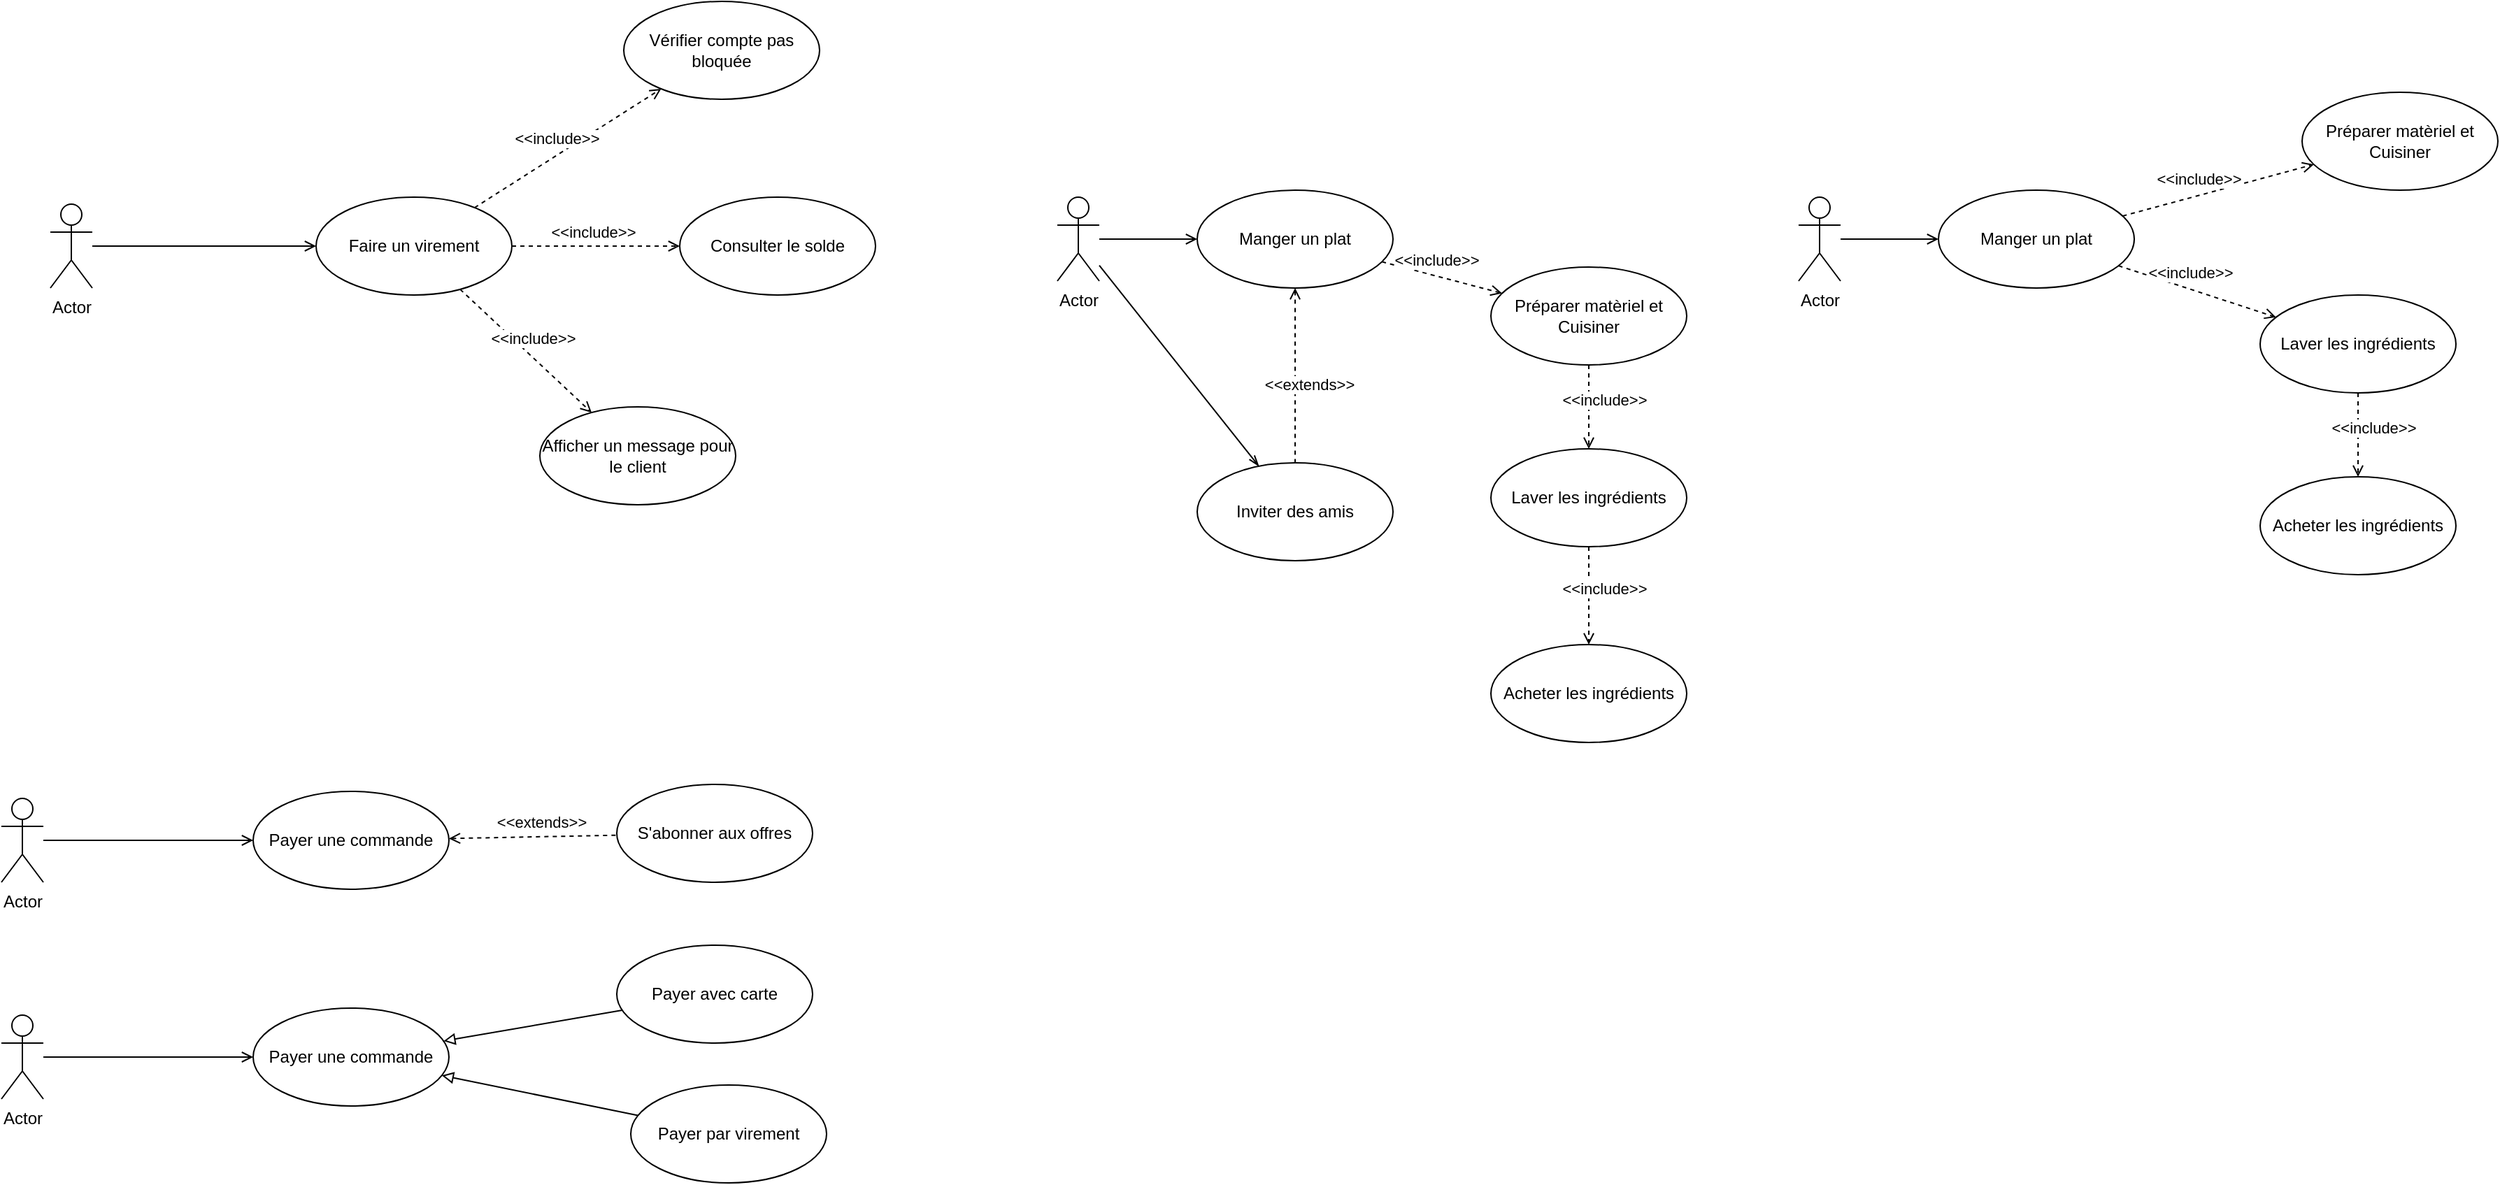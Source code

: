<mxfile version="13.9.9" type="device"><diagram id="jK-KPuJgV7j7W8kbCevo" name="Page-1"><mxGraphModel dx="1024" dy="1692" grid="1" gridSize="10" guides="1" tooltips="1" connect="1" arrows="1" fold="1" page="1" pageScale="1" pageWidth="850" pageHeight="1100" math="0" shadow="0"><root><mxCell id="0"/><mxCell id="1" parent="0"/><mxCell id="mjD24aWPr7AFjBsT4UfR-13" style="rounded=0;orthogonalLoop=1;jettySize=auto;html=1;startArrow=none;startFill=0;endArrow=open;endFill=0;" parent="1" source="mjD24aWPr7AFjBsT4UfR-7" target="mjD24aWPr7AFjBsT4UfR-8" edge="1"><mxGeometry relative="1" as="geometry"/></mxCell><mxCell id="mjD24aWPr7AFjBsT4UfR-7" value="Actor" style="shape=umlActor;verticalLabelPosition=bottom;verticalAlign=top;html=1;" parent="1" vertex="1"><mxGeometry x="170" y="-5" width="30" height="60" as="geometry"/></mxCell><mxCell id="mjD24aWPr7AFjBsT4UfR-8" value="Faire un virement" style="ellipse;whiteSpace=wrap;html=1;" parent="1" vertex="1"><mxGeometry x="360" y="-10" width="140" height="70" as="geometry"/></mxCell><mxCell id="mjD24aWPr7AFjBsT4UfR-12" value="Consulter le solde" style="ellipse;whiteSpace=wrap;html=1;" parent="1" vertex="1"><mxGeometry x="620" y="-10" width="140" height="70" as="geometry"/></mxCell><mxCell id="mjD24aWPr7AFjBsT4UfR-14" value="&amp;lt;&amp;lt;include&amp;gt;&amp;gt;" style="endArrow=open;html=1;endFill=0;dashed=1;" parent="1" source="mjD24aWPr7AFjBsT4UfR-8" target="mjD24aWPr7AFjBsT4UfR-12" edge="1"><mxGeometry x="-0.032" y="10" width="50" height="50" relative="1" as="geometry"><mxPoint x="370" y="110" as="sourcePoint"/><mxPoint x="680" y="110" as="targetPoint"/><mxPoint as="offset"/></mxGeometry></mxCell><mxCell id="mjD24aWPr7AFjBsT4UfR-16" style="rounded=0;orthogonalLoop=1;jettySize=auto;html=1;startArrow=none;startFill=0;endArrow=open;endFill=0;" parent="1" source="mjD24aWPr7AFjBsT4UfR-17" target="mjD24aWPr7AFjBsT4UfR-18" edge="1"><mxGeometry relative="1" as="geometry"/></mxCell><mxCell id="mjD24aWPr7AFjBsT4UfR-17" value="Actor" style="shape=umlActor;verticalLabelPosition=bottom;verticalAlign=top;html=1;" parent="1" vertex="1"><mxGeometry x="135" y="420" width="30" height="60" as="geometry"/></mxCell><mxCell id="mjD24aWPr7AFjBsT4UfR-18" value="Payer une commande" style="ellipse;whiteSpace=wrap;html=1;" parent="1" vertex="1"><mxGeometry x="315" y="415" width="140" height="70" as="geometry"/></mxCell><mxCell id="mjD24aWPr7AFjBsT4UfR-19" value="S'abonner aux offres" style="ellipse;whiteSpace=wrap;html=1;" parent="1" vertex="1"><mxGeometry x="575" y="410" width="140" height="70" as="geometry"/></mxCell><mxCell id="mjD24aWPr7AFjBsT4UfR-21" value="&amp;lt;&amp;lt;extends&amp;gt;&amp;gt;" style="endArrow=none;html=1;endFill=0;dashed=1;startArrow=open;startFill=0;" parent="1" source="mjD24aWPr7AFjBsT4UfR-18" target="mjD24aWPr7AFjBsT4UfR-19" edge="1"><mxGeometry x="0.097" y="10" width="50" height="50" relative="1" as="geometry"><mxPoint x="325" y="295" as="sourcePoint"/><mxPoint x="635" y="295" as="targetPoint"/><mxPoint as="offset"/></mxGeometry></mxCell><mxCell id="mjD24aWPr7AFjBsT4UfR-25" style="rounded=0;orthogonalLoop=1;jettySize=auto;html=1;startArrow=none;startFill=0;endArrow=open;endFill=0;" parent="1" source="mjD24aWPr7AFjBsT4UfR-23" target="mjD24aWPr7AFjBsT4UfR-24" edge="1"><mxGeometry relative="1" as="geometry"/></mxCell><mxCell id="mjD24aWPr7AFjBsT4UfR-23" value="Actor" style="shape=umlActor;verticalLabelPosition=bottom;verticalAlign=top;html=1;outlineConnect=0;" parent="1" vertex="1"><mxGeometry x="135" y="575" width="30" height="60" as="geometry"/></mxCell><mxCell id="mjD24aWPr7AFjBsT4UfR-40" style="rounded=0;orthogonalLoop=1;jettySize=auto;html=1;startArrow=block;startFill=0;endArrow=none;endFill=0;endSize=6;targetPerimeterSpacing=0;" parent="1" source="mjD24aWPr7AFjBsT4UfR-24" target="mjD24aWPr7AFjBsT4UfR-39" edge="1"><mxGeometry relative="1" as="geometry"/></mxCell><mxCell id="mjD24aWPr7AFjBsT4UfR-41" style="rounded=0;jettySize=auto;html=1;startArrow=block;startFill=0;endArrow=none;endFill=0;endSize=6;targetPerimeterSpacing=0;" parent="1" source="mjD24aWPr7AFjBsT4UfR-24" target="mjD24aWPr7AFjBsT4UfR-28" edge="1"><mxGeometry relative="1" as="geometry"/></mxCell><mxCell id="mjD24aWPr7AFjBsT4UfR-24" value="Payer une commande" style="ellipse;whiteSpace=wrap;html=1;" parent="1" vertex="1"><mxGeometry x="315" y="570" width="140" height="70" as="geometry"/></mxCell><mxCell id="mjD24aWPr7AFjBsT4UfR-28" value="Payer avec carte" style="ellipse;whiteSpace=wrap;html=1;" parent="1" vertex="1"><mxGeometry x="575" y="525" width="140" height="70" as="geometry"/></mxCell><mxCell id="mjD24aWPr7AFjBsT4UfR-39" value="Payer par virement" style="ellipse;whiteSpace=wrap;html=1;" parent="1" vertex="1"><mxGeometry x="585" y="625" width="140" height="70" as="geometry"/></mxCell><mxCell id="W3DSbP2ciHRi6yA_fpCX-1" value="Vérifier compte pas bloquée" style="ellipse;whiteSpace=wrap;html=1;" vertex="1" parent="1"><mxGeometry x="580" y="-150" width="140" height="70" as="geometry"/></mxCell><mxCell id="W3DSbP2ciHRi6yA_fpCX-3" value="&amp;lt;&amp;lt;include&amp;gt;&amp;gt;" style="endArrow=open;html=1;endFill=0;dashed=1;" edge="1" parent="1" source="mjD24aWPr7AFjBsT4UfR-8" target="W3DSbP2ciHRi6yA_fpCX-1"><mxGeometry x="-0.032" y="10" width="50" height="50" relative="1" as="geometry"><mxPoint x="473.428" y="-2.45" as="sourcePoint"/><mxPoint x="590" y="-50" as="targetPoint"/><mxPoint as="offset"/><Array as="points"/></mxGeometry></mxCell><mxCell id="W3DSbP2ciHRi6yA_fpCX-18" value="Afficher un message pour le client" style="ellipse;whiteSpace=wrap;html=1;" vertex="1" parent="1"><mxGeometry x="520" y="140" width="140" height="70" as="geometry"/></mxCell><mxCell id="W3DSbP2ciHRi6yA_fpCX-20" value="&amp;lt;&amp;lt;include&amp;gt;&amp;gt;" style="endArrow=open;html=1;endFill=0;dashed=1;" edge="1" parent="1" source="mjD24aWPr7AFjBsT4UfR-8" target="W3DSbP2ciHRi6yA_fpCX-18"><mxGeometry x="-0.032" y="10" width="50" height="50" relative="1" as="geometry"><mxPoint x="770" y="-40" as="sourcePoint"/><mxPoint x="616.752" y="-77.479" as="targetPoint"/><mxPoint as="offset"/><Array as="points"/></mxGeometry></mxCell><mxCell id="W3DSbP2ciHRi6yA_fpCX-22" style="rounded=0;orthogonalLoop=1;jettySize=auto;html=1;startArrow=none;startFill=0;endArrow=open;endFill=0;" edge="1" parent="1" source="W3DSbP2ciHRi6yA_fpCX-23" target="W3DSbP2ciHRi6yA_fpCX-27"><mxGeometry relative="1" as="geometry"><mxPoint x="980" y="20" as="targetPoint"/></mxGeometry></mxCell><mxCell id="W3DSbP2ciHRi6yA_fpCX-64" style="edgeStyle=none;rounded=0;orthogonalLoop=1;jettySize=auto;html=1;endArrow=openThin;endFill=0;" edge="1" parent="1" source="W3DSbP2ciHRi6yA_fpCX-23" target="W3DSbP2ciHRi6yA_fpCX-59"><mxGeometry relative="1" as="geometry"/></mxCell><mxCell id="W3DSbP2ciHRi6yA_fpCX-23" value="Actor" style="shape=umlActor;verticalLabelPosition=bottom;verticalAlign=top;html=1;" vertex="1" parent="1"><mxGeometry x="890" y="-10" width="30" height="60" as="geometry"/></mxCell><mxCell id="W3DSbP2ciHRi6yA_fpCX-24" value="Acheter les ingrédients" style="ellipse;whiteSpace=wrap;html=1;" vertex="1" parent="1"><mxGeometry x="1200" y="310" width="140" height="70" as="geometry"/></mxCell><mxCell id="W3DSbP2ciHRi6yA_fpCX-25" value="Préparer matèriel et Cuisiner" style="ellipse;whiteSpace=wrap;html=1;" vertex="1" parent="1"><mxGeometry x="1200" y="40" width="140" height="70" as="geometry"/></mxCell><mxCell id="W3DSbP2ciHRi6yA_fpCX-27" value="Manger un plat" style="ellipse;whiteSpace=wrap;html=1;" vertex="1" parent="1"><mxGeometry x="990" y="-15" width="140" height="70" as="geometry"/></mxCell><mxCell id="W3DSbP2ciHRi6yA_fpCX-31" value="Laver les ingrédients" style="ellipse;whiteSpace=wrap;html=1;" vertex="1" parent="1"><mxGeometry x="1200" y="170" width="140" height="70" as="geometry"/></mxCell><mxCell id="W3DSbP2ciHRi6yA_fpCX-35" value="&amp;lt;&amp;lt;include&amp;gt;&amp;gt;" style="endArrow=open;html=1;endFill=0;dashed=1;" edge="1" parent="1" source="W3DSbP2ciHRi6yA_fpCX-27" target="W3DSbP2ciHRi6yA_fpCX-25"><mxGeometry x="-0.159" y="11" width="50" height="50" relative="1" as="geometry"><mxPoint x="1140" y="150" as="sourcePoint"/><mxPoint x="1220" y="150" as="targetPoint"/><mxPoint as="offset"/><Array as="points"/></mxGeometry></mxCell><mxCell id="W3DSbP2ciHRi6yA_fpCX-39" value="&amp;lt;&amp;lt;include&amp;gt;&amp;gt;" style="endArrow=open;html=1;endFill=0;dashed=1;" edge="1" parent="1" source="W3DSbP2ciHRi6yA_fpCX-25" target="W3DSbP2ciHRi6yA_fpCX-31"><mxGeometry x="-0.159" y="11" width="50" height="50" relative="1" as="geometry"><mxPoint x="1170" y="120" as="sourcePoint"/><mxPoint x="1217.992" y="68.76" as="targetPoint"/><mxPoint as="offset"/><Array as="points"/></mxGeometry></mxCell><mxCell id="W3DSbP2ciHRi6yA_fpCX-40" value="&amp;lt;&amp;lt;include&amp;gt;&amp;gt;" style="endArrow=open;html=1;endFill=0;dashed=1;" edge="1" parent="1" source="W3DSbP2ciHRi6yA_fpCX-31" target="W3DSbP2ciHRi6yA_fpCX-24"><mxGeometry x="-0.159" y="11" width="50" height="50" relative="1" as="geometry"><mxPoint x="1280" y="120" as="sourcePoint"/><mxPoint x="1280" y="180" as="targetPoint"/><mxPoint as="offset"/><Array as="points"/></mxGeometry></mxCell><mxCell id="W3DSbP2ciHRi6yA_fpCX-50" style="rounded=0;orthogonalLoop=1;jettySize=auto;html=1;startArrow=none;startFill=0;endArrow=open;endFill=0;" edge="1" parent="1" source="W3DSbP2ciHRi6yA_fpCX-51" target="W3DSbP2ciHRi6yA_fpCX-54"><mxGeometry relative="1" as="geometry"><mxPoint x="1510" y="20" as="targetPoint"/></mxGeometry></mxCell><mxCell id="W3DSbP2ciHRi6yA_fpCX-51" value="Actor" style="shape=umlActor;verticalLabelPosition=bottom;verticalAlign=top;html=1;" vertex="1" parent="1"><mxGeometry x="1420" y="-10" width="30" height="60" as="geometry"/></mxCell><mxCell id="W3DSbP2ciHRi6yA_fpCX-52" value="Acheter les ingrédients" style="ellipse;whiteSpace=wrap;html=1;" vertex="1" parent="1"><mxGeometry x="1750" y="190" width="140" height="70" as="geometry"/></mxCell><mxCell id="W3DSbP2ciHRi6yA_fpCX-53" value="Préparer matèriel et Cuisiner" style="ellipse;whiteSpace=wrap;html=1;" vertex="1" parent="1"><mxGeometry x="1780" y="-85" width="140" height="70" as="geometry"/></mxCell><mxCell id="W3DSbP2ciHRi6yA_fpCX-54" value="Manger un plat" style="ellipse;whiteSpace=wrap;html=1;" vertex="1" parent="1"><mxGeometry x="1520" y="-15" width="140" height="70" as="geometry"/></mxCell><mxCell id="W3DSbP2ciHRi6yA_fpCX-55" value="Laver les ingrédients" style="ellipse;whiteSpace=wrap;html=1;" vertex="1" parent="1"><mxGeometry x="1750" y="60" width="140" height="70" as="geometry"/></mxCell><mxCell id="W3DSbP2ciHRi6yA_fpCX-56" value="&amp;lt;&amp;lt;include&amp;gt;&amp;gt;" style="endArrow=open;html=1;endFill=0;dashed=1;" edge="1" parent="1" source="W3DSbP2ciHRi6yA_fpCX-54" target="W3DSbP2ciHRi6yA_fpCX-53"><mxGeometry x="-0.159" y="11" width="50" height="50" relative="1" as="geometry"><mxPoint x="1670" y="150" as="sourcePoint"/><mxPoint x="1750" y="150" as="targetPoint"/><mxPoint as="offset"/><Array as="points"/></mxGeometry></mxCell><mxCell id="W3DSbP2ciHRi6yA_fpCX-57" value="&amp;lt;&amp;lt;include&amp;gt;&amp;gt;" style="endArrow=open;html=1;endFill=0;dashed=1;" edge="1" parent="1" source="W3DSbP2ciHRi6yA_fpCX-54" target="W3DSbP2ciHRi6yA_fpCX-55"><mxGeometry x="-0.159" y="11" width="50" height="50" relative="1" as="geometry"><mxPoint x="1662.181" y="46.074" as="sourcePoint"/><mxPoint x="1747.992" y="68.76" as="targetPoint"/><mxPoint as="offset"/><Array as="points"/></mxGeometry></mxCell><mxCell id="W3DSbP2ciHRi6yA_fpCX-58" value="&amp;lt;&amp;lt;include&amp;gt;&amp;gt;" style="endArrow=open;html=1;endFill=0;dashed=1;" edge="1" parent="1" source="W3DSbP2ciHRi6yA_fpCX-55" target="W3DSbP2ciHRi6yA_fpCX-52"><mxGeometry x="-0.159" y="11" width="50" height="50" relative="1" as="geometry"><mxPoint x="1810" y="120" as="sourcePoint"/><mxPoint x="1810" y="180" as="targetPoint"/><mxPoint as="offset"/><Array as="points"/></mxGeometry></mxCell><mxCell id="W3DSbP2ciHRi6yA_fpCX-59" value="Inviter des amis" style="ellipse;whiteSpace=wrap;html=1;" vertex="1" parent="1"><mxGeometry x="990" y="180" width="140" height="70" as="geometry"/></mxCell><mxCell id="W3DSbP2ciHRi6yA_fpCX-61" value="&amp;lt;&amp;lt;extends&amp;gt;&amp;gt;" style="endArrow=none;html=1;endFill=0;dashed=1;startArrow=open;startFill=0;" edge="1" parent="1" source="W3DSbP2ciHRi6yA_fpCX-27" target="W3DSbP2ciHRi6yA_fpCX-59"><mxGeometry x="0.097" y="10" width="50" height="50" relative="1" as="geometry"><mxPoint x="1060" y="110" as="sourcePoint"/><mxPoint x="585.052" y="456.345" as="targetPoint"/><mxPoint as="offset"/></mxGeometry></mxCell></root></mxGraphModel></diagram></mxfile>